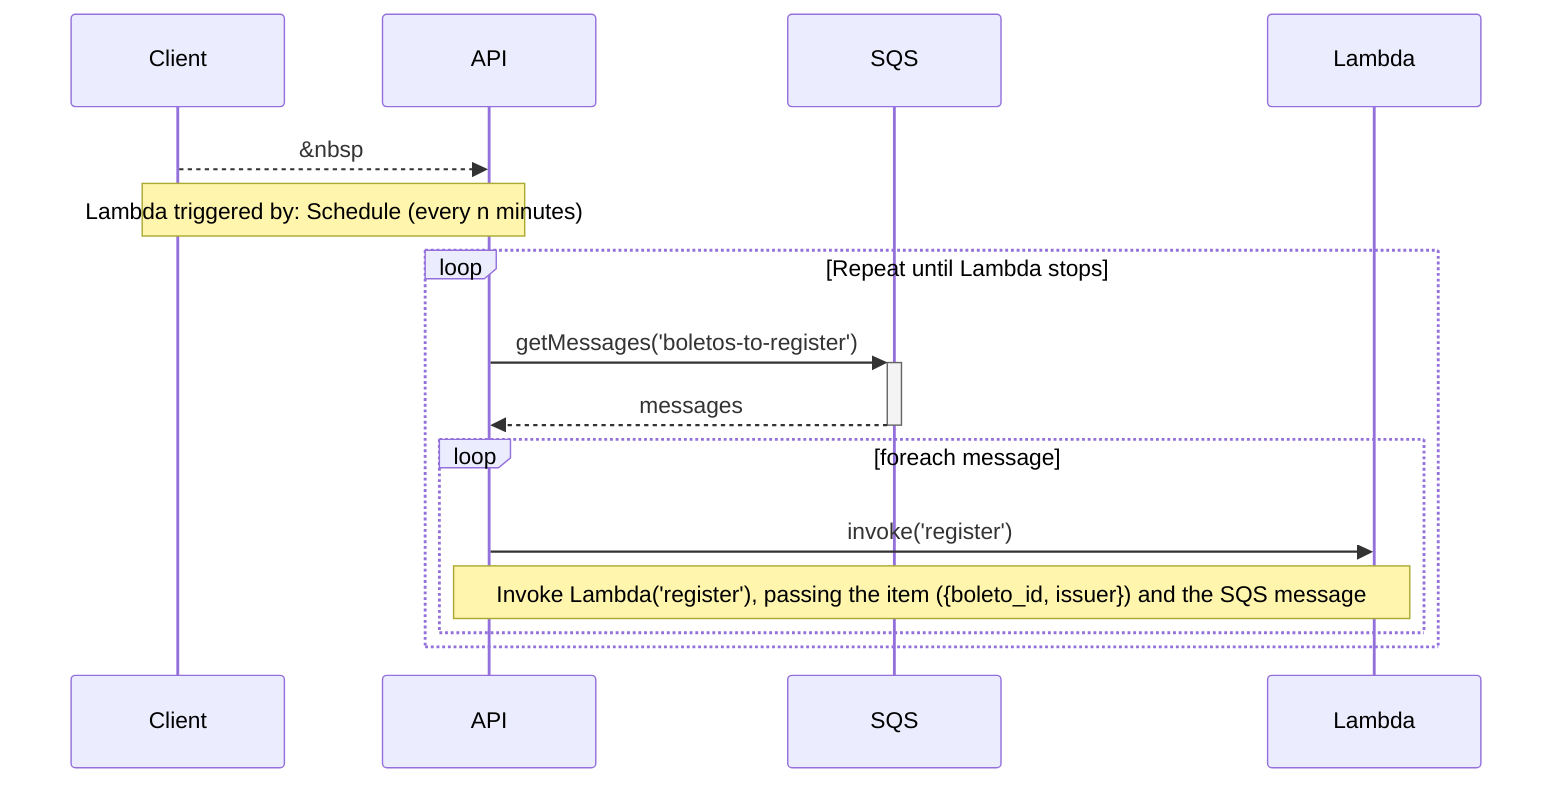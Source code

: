sequenceDiagram
    participant Client
    participant API
    participant SQS
    participant Lambda

    Client -->> API: &nbsp;
        Note over Client,API: Lambda triggered by: Schedule (every n minutes)
    loop Repeat until Lambda stops
        API ->>+ SQS: getMessages('boletos-to-register')
        SQS -->>- API: messages
        loop foreach message
            API ->> Lambda: invoke('register')
            Note over API,Lambda: Invoke Lambda('register'), passing the item ({boleto_id, issuer}) and the SQS message
        end
    end